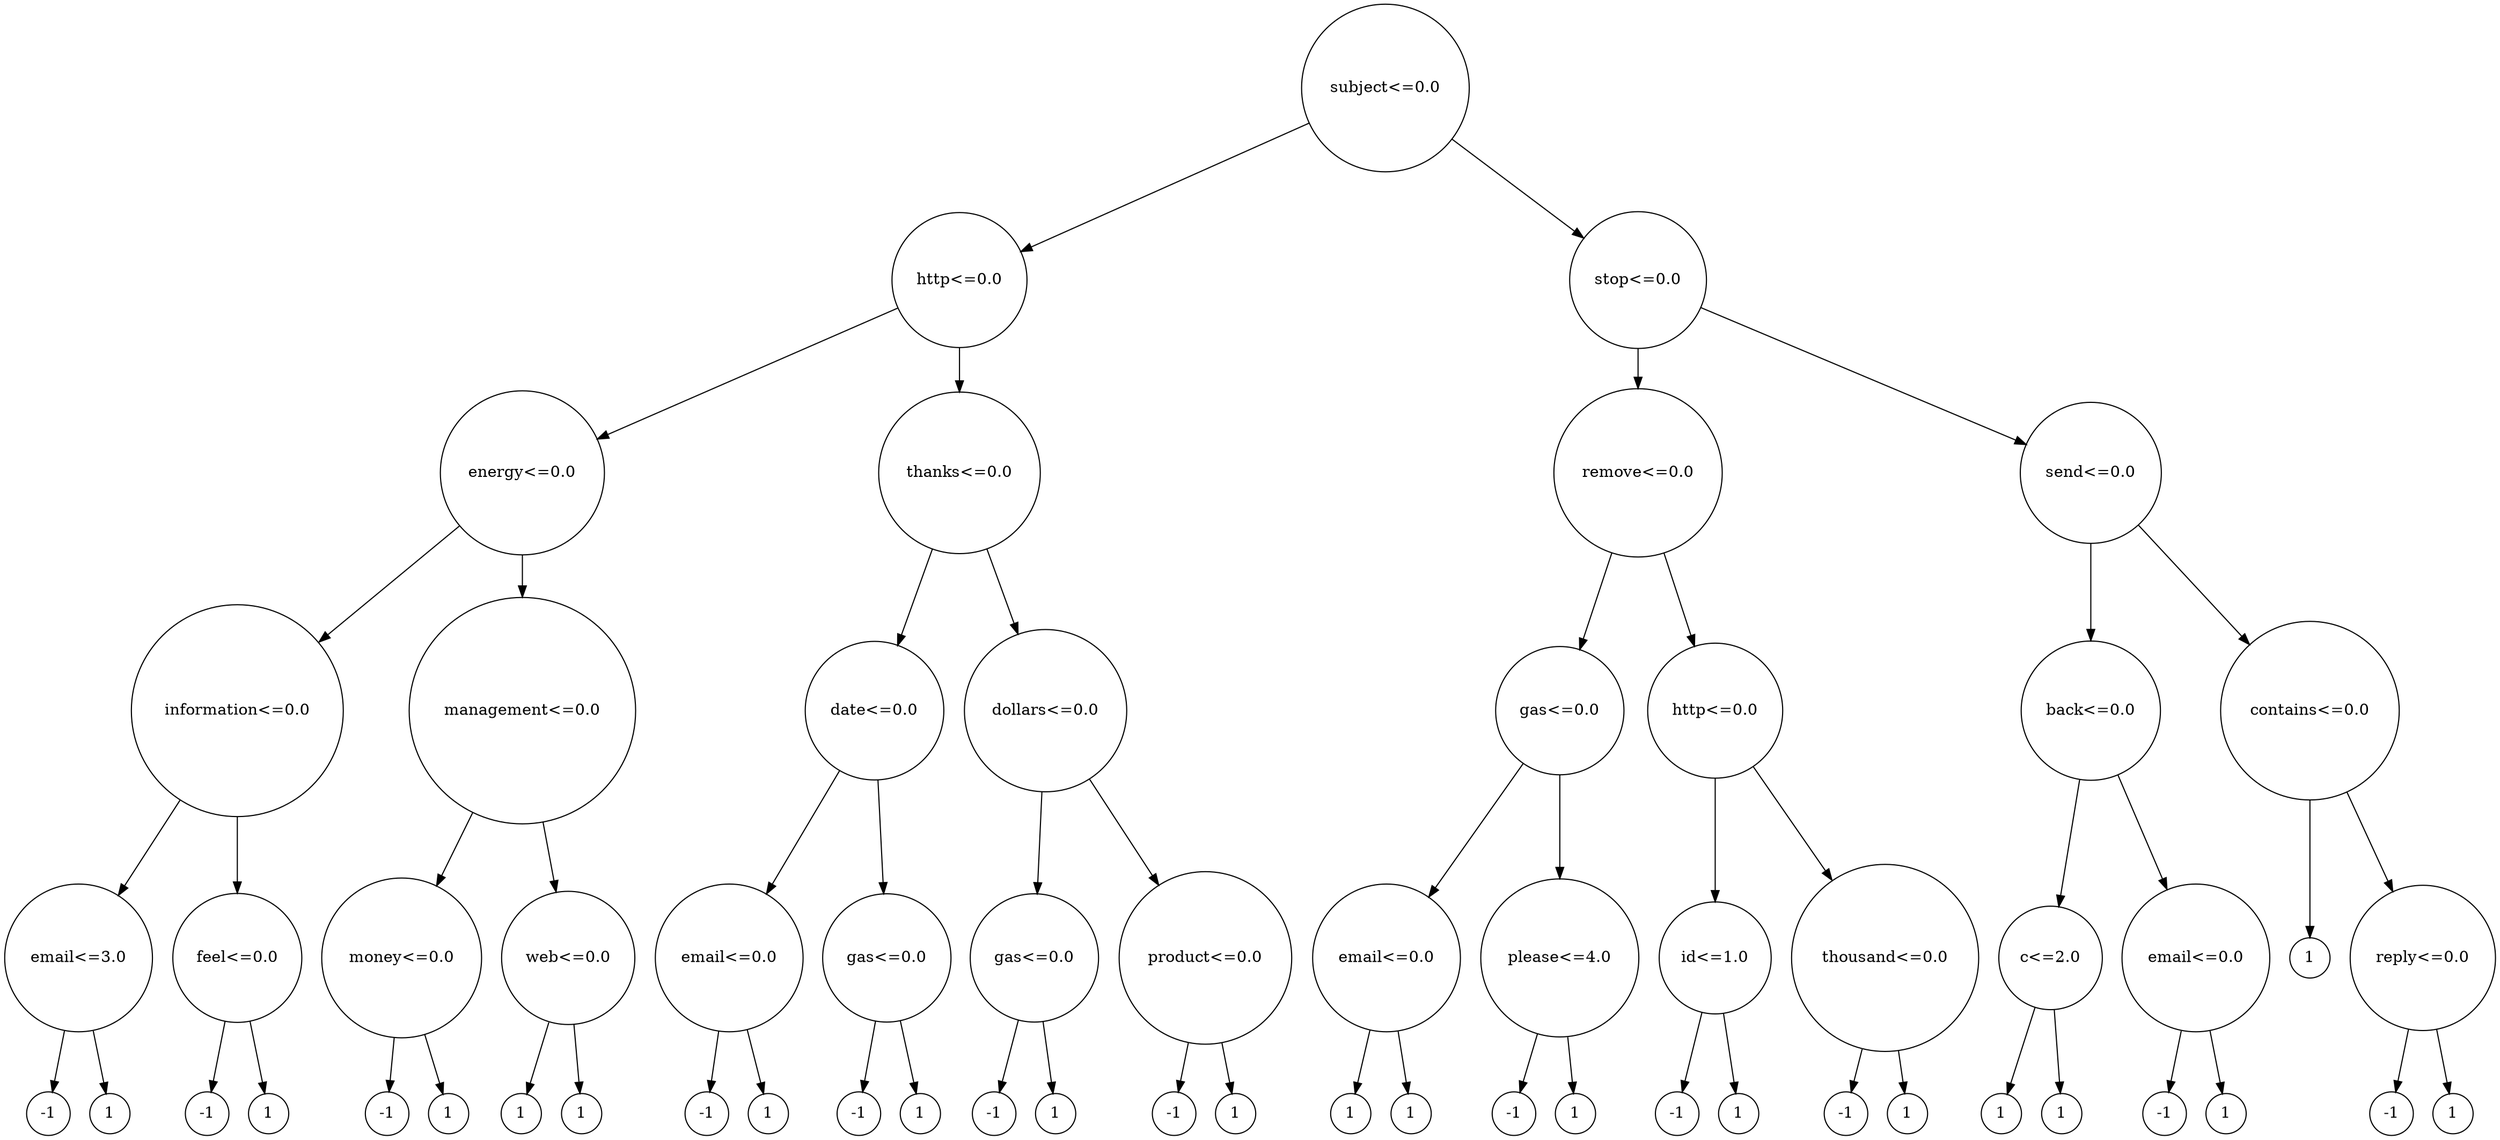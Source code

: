 digraph tree {
	"(val: 0.0, idx: 101, rnd:[0.22211639])" [label="subject<=0.0", shape=circle]
	"(val: 0.0, idx: 2, rnd:[0.11635465])" [label="http<=0.0", shape=circle]
	"(val: 0.0, idx: 115, rnd:[0.21683228])" [label="stop<=0.0", shape=circle]
	"(val: 0.0, idx: 161, rnd:[0.65796906])" [label="energy<=0.0", shape=circle]
	"(val: 0.0, idx: 226, rnd:[0.21368423])" [label="thanks<=0.0", shape=circle]
	"(val: 0.0, idx: 162, rnd:[0.7473353])" [label="remove<=0.0", shape=circle]
	"(val: 0.0, idx: 61, rnd:[0.72104168])" [label="send<=0.0", shape=circle]
	"(val: 0.0, idx: 5, rnd:[0.7936274])" [label="information<=0.0", shape=circle]
	"(val: 0.0, idx: 222, rnd:[0.46284813])" [label="management<=0.0", shape=circle]
	"(val: 0.0, idx: 296, rnd:[0.22930088])" [label="date<=0.0", shape=circle]
	"(val: 0.0, idx: 108, rnd:[0.86833949])" [label="dollars<=0.0", shape=circle]
	"(val: 0.0, idx: 73, rnd:[0.86121255])" [label="gas<=0.0", shape=circle]
	"(val: 0.0, idx: 2, rnd:[0.15929769])" [label="http<=0.0", shape=circle]
	"(val: 0.0, idx: 174, rnd:[0.47299367])" [label="back<=0.0", shape=circle]
	"(val: 0.0, idx: 333, rnd:[0.44292893])" [label="contains<=0.0", shape=circle]
	"(val: 3.0, idx: 4, rnd:[0.30725799])" [label="email<=3.0", shape=circle]
	"(val: 0.0, idx: 267, rnd:[0.97187541])" [label="feel<=0.0", shape=circle]
	"(val: 0.0, idx: 16, rnd:[0.17921445])" [label="money<=0.0", shape=circle]
	"(val: 0.0, idx: 111, rnd:[0.98873649])" [label="web<=0.0", shape=circle]
	"(val: 0.0, idx: 4, rnd:[0.43220945])" [label="email<=0.0", shape=circle]
	"(val: 0.0, idx: 73, rnd:[0.48202995])" [label="gas<=0.0", shape=circle]
	"(val: 0.0, idx: 73, rnd:[0.46508686])" [label="gas<=0.0", shape=circle]
	"(val: 0.0, idx: 94, rnd:[0.00177214])" [label="product<=0.0", shape=circle]
	"(val: 0.0, idx: 4, rnd:[0.33419149])" [label="email<=0.0", shape=circle]
	"(val: 4.0, idx: 6, rnd:[0.53054706])" [label="please<=4.0", shape=circle]
	"(val: 1.0, idx: 312, rnd:[0.86103234])" [label="id<=1.0", shape=circle]
	"(val: 0.0, idx: 259, rnd:[0.48555847])" [label="thousand<=0.0", shape=circle]
	"(val: 2.0, idx: 77, rnd:[0.39912217])" [label="c<=2.0", shape=circle]
	"(val: 0.0, idx: 4, rnd:[0.95892124])" [label="email<=0.0", shape=circle]
	"(val: 1 rnd:[0.14639412])" [label="1", shape=circle]
	"(val: 0.0, idx: 118, rnd:[0.06567748])" [label="reply<=0.0", shape=circle]
	"(val: -1 rnd:[0.98394213])" [label="-1", shape=circle]
	"(val: 1 rnd:[0.37953331])" [label="1", shape=circle]
	"(val: -1 rnd:[0.2710407])" [label="-1", shape=circle]
	"(val: 1 rnd:[0.5395047])" [label="1", shape=circle]
	"(val: -1 rnd:[0.17977])" [label="-1", shape=circle]
	"(val: 1 rnd:[0.87409995])" [label="1", shape=circle]
	"(val: 1 rnd:[0.32331166])" [label="1", shape=circle]
	"(val: 1 rnd:[0.65066208])" [label="1", shape=circle]
	"(val: -1 rnd:[0.39552769])" [label="-1", shape=circle]
	"(val: 1 rnd:[0.47282576])" [label="1", shape=circle]
	"(val: -1 rnd:[0.48509991])" [label="-1", shape=circle]
	"(val: 1 rnd:[0.84267894])" [label="1", shape=circle]
	"(val: -1 rnd:[0.67142663])" [label="-1", shape=circle]
	"(val: 1 rnd:[0.74632053])" [label="1", shape=circle]
	"(val: -1 rnd:[0.24503083])" [label="-1", shape=circle]
	"(val: 1 rnd:[0.84066229])" [label="1", shape=circle]
	"(val: 1 rnd:[0.69878082])" [label="1", shape=circle]
	"(val: 1 rnd:[0.67209698])" [label="1", shape=circle]
	"(val: -1 rnd:[0.87136497])" [label="-1", shape=circle]
	"(val: 1 rnd:[0.87850081])" [label="1", shape=circle]
	"(val: -1 rnd:[0.50140195])" [label="-1", shape=circle]
	"(val: 1 rnd:[0.08509341])" [label="1", shape=circle]
	"(val: -1 rnd:[0.82684943])" [label="-1", shape=circle]
	"(val: 1 rnd:[0.57199571])" [label="1", shape=circle]
	"(val: 1 rnd:[0.08573152])" [label="1", shape=circle]
	"(val: 1 rnd:[0.38724599])" [label="1", shape=circle]
	"(val: -1 rnd:[0.38045991])" [label="-1", shape=circle]
	"(val: 1 rnd:[0.15459325])" [label="1", shape=circle]
	"(val: -1 rnd:[0.47973409])" [label="-1", shape=circle]
	"(val: 1 rnd:[0.58122582])" [label="1", shape=circle]

	"(val: 0.0, idx: 101, rnd:[0.22211639])" -> "(val: 0.0, idx: 2, rnd:[0.11635465])"
	"(val: 0.0, idx: 101, rnd:[0.22211639])" -> "(val: 0.0, idx: 115, rnd:[0.21683228])"
	"(val: 0.0, idx: 2, rnd:[0.11635465])" -> "(val: 0.0, idx: 226, rnd:[0.21368423])"
	"(val: 0.0, idx: 2, rnd:[0.11635465])" -> "(val: 0.0, idx: 161, rnd:[0.65796906])"
	"(val: 0.0, idx: 115, rnd:[0.21683228])" -> "(val: 0.0, idx: 162, rnd:[0.7473353])"
	"(val: 0.0, idx: 115, rnd:[0.21683228])" -> "(val: 0.0, idx: 61, rnd:[0.72104168])"
	"(val: 0.0, idx: 161, rnd:[0.65796906])" -> "(val: 0.0, idx: 222, rnd:[0.46284813])"
	"(val: 0.0, idx: 161, rnd:[0.65796906])" -> "(val: 0.0, idx: 5, rnd:[0.7936274])"
	"(val: 0.0, idx: 226, rnd:[0.21368423])" -> "(val: 0.0, idx: 296, rnd:[0.22930088])"
	"(val: 0.0, idx: 226, rnd:[0.21368423])" -> "(val: 0.0, idx: 108, rnd:[0.86833949])"
	"(val: 0.0, idx: 162, rnd:[0.7473353])" -> "(val: 0.0, idx: 2, rnd:[0.15929769])"
	"(val: 0.0, idx: 162, rnd:[0.7473353])" -> "(val: 0.0, idx: 73, rnd:[0.86121255])"
	"(val: 0.0, idx: 61, rnd:[0.72104168])" -> "(val: 0.0, idx: 333, rnd:[0.44292893])"
	"(val: 0.0, idx: 61, rnd:[0.72104168])" -> "(val: 0.0, idx: 174, rnd:[0.47299367])"
	"(val: 0.0, idx: 5, rnd:[0.7936274])" -> "(val: 0.0, idx: 267, rnd:[0.97187541])"
	"(val: 0.0, idx: 5, rnd:[0.7936274])" -> "(val: 3.0, idx: 4, rnd:[0.30725799])"
	"(val: 0.0, idx: 222, rnd:[0.46284813])" -> "(val: 0.0, idx: 111, rnd:[0.98873649])"
	"(val: 0.0, idx: 222, rnd:[0.46284813])" -> "(val: 0.0, idx: 16, rnd:[0.17921445])"
	"(val: 0.0, idx: 296, rnd:[0.22930088])" -> "(val: 0.0, idx: 73, rnd:[0.48202995])"
	"(val: 0.0, idx: 296, rnd:[0.22930088])" -> "(val: 0.0, idx: 4, rnd:[0.43220945])"
	"(val: 0.0, idx: 108, rnd:[0.86833949])" -> "(val: 0.0, idx: 94, rnd:[0.00177214])"
	"(val: 0.0, idx: 108, rnd:[0.86833949])" -> "(val: 0.0, idx: 73, rnd:[0.46508686])"
	"(val: 0.0, idx: 73, rnd:[0.86121255])" -> "(val: 0.0, idx: 4, rnd:[0.33419149])"
	"(val: 0.0, idx: 73, rnd:[0.86121255])" -> "(val: 4.0, idx: 6, rnd:[0.53054706])"
	"(val: 0.0, idx: 2, rnd:[0.15929769])" -> "(val: 0.0, idx: 259, rnd:[0.48555847])"
	"(val: 0.0, idx: 2, rnd:[0.15929769])" -> "(val: 1.0, idx: 312, rnd:[0.86103234])"
	"(val: 0.0, idx: 174, rnd:[0.47299367])" -> "(val: 2.0, idx: 77, rnd:[0.39912217])"
	"(val: 0.0, idx: 174, rnd:[0.47299367])" -> "(val: 0.0, idx: 4, rnd:[0.95892124])"
	"(val: 0.0, idx: 333, rnd:[0.44292893])" -> "(val: 0.0, idx: 118, rnd:[0.06567748])"
	"(val: 0.0, idx: 333, rnd:[0.44292893])" -> "(val: 1 rnd:[0.14639412])"
	"(val: 3.0, idx: 4, rnd:[0.30725799])" -> "(val: -1 rnd:[0.98394213])"
	"(val: 3.0, idx: 4, rnd:[0.30725799])" -> "(val: 1 rnd:[0.37953331])"
	"(val: 0.0, idx: 267, rnd:[0.97187541])" -> "(val: -1 rnd:[0.2710407])"
	"(val: 0.0, idx: 267, rnd:[0.97187541])" -> "(val: 1 rnd:[0.5395047])"
	"(val: 0.0, idx: 16, rnd:[0.17921445])" -> "(val: -1 rnd:[0.17977])"
	"(val: 0.0, idx: 16, rnd:[0.17921445])" -> "(val: 1 rnd:[0.87409995])"
	"(val: 0.0, idx: 111, rnd:[0.98873649])" -> "(val: 1 rnd:[0.32331166])"
	"(val: 0.0, idx: 111, rnd:[0.98873649])" -> "(val: 1 rnd:[0.65066208])"
	"(val: 0.0, idx: 4, rnd:[0.43220945])" -> "(val: -1 rnd:[0.39552769])"
	"(val: 0.0, idx: 4, rnd:[0.43220945])" -> "(val: 1 rnd:[0.47282576])"
	"(val: 0.0, idx: 73, rnd:[0.48202995])" -> "(val: 1 rnd:[0.84267894])"
	"(val: 0.0, idx: 73, rnd:[0.48202995])" -> "(val: -1 rnd:[0.48509991])"
	"(val: 0.0, idx: 73, rnd:[0.46508686])" -> "(val: 1 rnd:[0.74632053])"
	"(val: 0.0, idx: 73, rnd:[0.46508686])" -> "(val: -1 rnd:[0.67142663])"
	"(val: 0.0, idx: 94, rnd:[0.00177214])" -> "(val: -1 rnd:[0.24503083])"
	"(val: 0.0, idx: 94, rnd:[0.00177214])" -> "(val: 1 rnd:[0.84066229])"
	"(val: 0.0, idx: 4, rnd:[0.33419149])" -> "(val: 1 rnd:[0.69878082])"
	"(val: 0.0, idx: 4, rnd:[0.33419149])" -> "(val: 1 rnd:[0.67209698])"
	"(val: 4.0, idx: 6, rnd:[0.53054706])" -> "(val: -1 rnd:[0.87136497])"
	"(val: 4.0, idx: 6, rnd:[0.53054706])" -> "(val: 1 rnd:[0.87850081])"
	"(val: 1.0, idx: 312, rnd:[0.86103234])" -> "(val: -1 rnd:[0.50140195])"
	"(val: 1.0, idx: 312, rnd:[0.86103234])" -> "(val: 1 rnd:[0.08509341])"
	"(val: 0.0, idx: 259, rnd:[0.48555847])" -> "(val: -1 rnd:[0.82684943])"
	"(val: 0.0, idx: 259, rnd:[0.48555847])" -> "(val: 1 rnd:[0.57199571])"
	"(val: 2.0, idx: 77, rnd:[0.39912217])" -> "(val: 1 rnd:[0.08573152])"
	"(val: 2.0, idx: 77, rnd:[0.39912217])" -> "(val: 1 rnd:[0.38724599])"
	"(val: 0.0, idx: 4, rnd:[0.95892124])" -> "(val: -1 rnd:[0.38045991])"
	"(val: 0.0, idx: 4, rnd:[0.95892124])" -> "(val: 1 rnd:[0.15459325])"
	"(val: 0.0, idx: 118, rnd:[0.06567748])" -> "(val: -1 rnd:[0.47973409])"
	"(val: 0.0, idx: 118, rnd:[0.06567748])" -> "(val: 1 rnd:[0.58122582])"
}